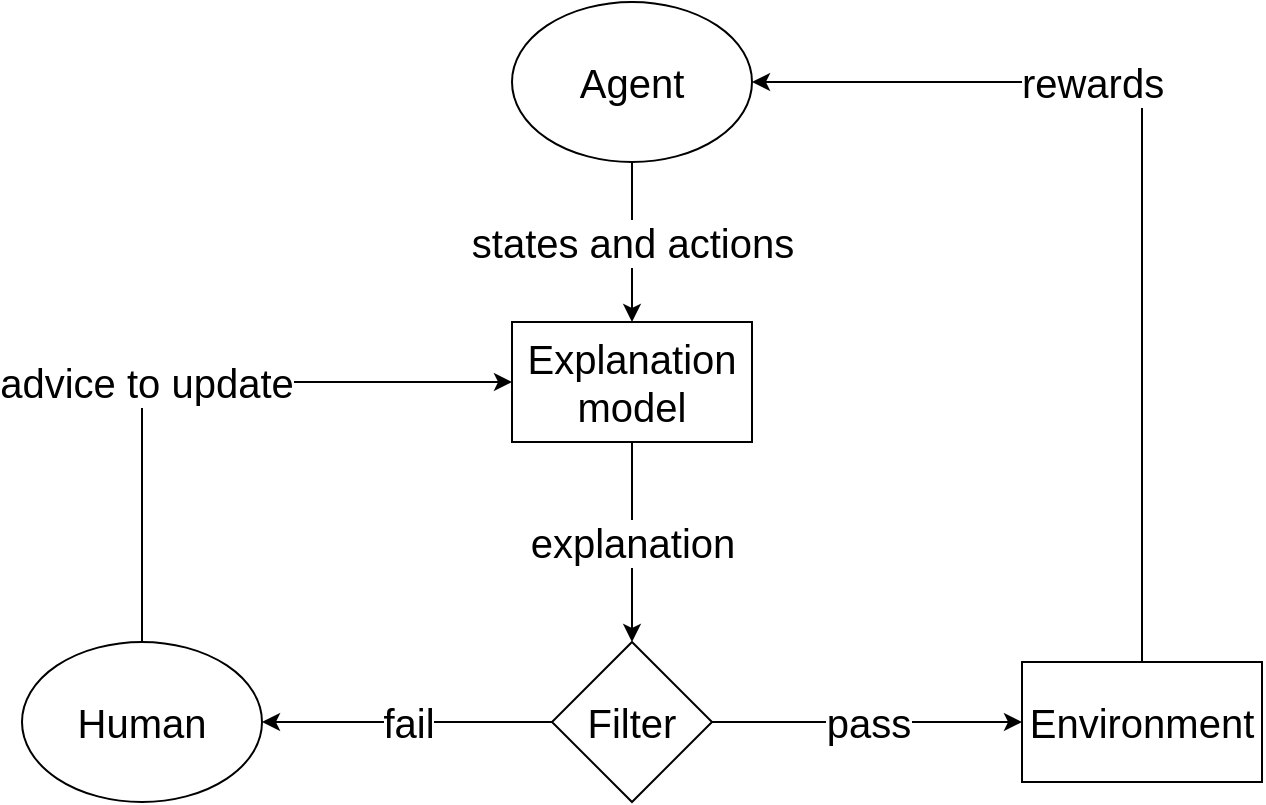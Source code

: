 <mxfile version="15.4.3" type="github">
  <diagram id="hfisGCpkYvtmeZW-5p2r" name="Page-1">
    <mxGraphModel dx="868" dy="478" grid="1" gridSize="10" guides="1" tooltips="1" connect="1" arrows="1" fold="1" page="1" pageScale="1" pageWidth="850" pageHeight="1100" math="0" shadow="0">
      <root>
        <mxCell id="0" />
        <mxCell id="1" parent="0" />
        <mxCell id="23xbA3XrxommICAyEXQ8-9" value="explanation" style="edgeStyle=orthogonalEdgeStyle;rounded=0;orthogonalLoop=1;jettySize=auto;html=1;exitX=0.5;exitY=1;exitDx=0;exitDy=0;entryX=0.5;entryY=0;entryDx=0;entryDy=0;fontSize=20;" parent="1" source="23xbA3XrxommICAyEXQ8-1" target="23xbA3XrxommICAyEXQ8-6" edge="1">
          <mxGeometry relative="1" as="geometry">
            <Array as="points">
              <mxPoint x="365" y="310" />
              <mxPoint x="365" y="310" />
            </Array>
          </mxGeometry>
        </mxCell>
        <mxCell id="23xbA3XrxommICAyEXQ8-1" value="Explanation model" style="rounded=0;whiteSpace=wrap;html=1;fontSize=20;" parent="1" vertex="1">
          <mxGeometry x="305" y="240" width="120" height="60" as="geometry" />
        </mxCell>
        <mxCell id="23xbA3XrxommICAyEXQ8-13" style="edgeStyle=orthogonalEdgeStyle;rounded=0;orthogonalLoop=1;jettySize=auto;html=1;exitX=0.5;exitY=0;exitDx=0;exitDy=0;entryX=0;entryY=0.5;entryDx=0;entryDy=0;fontSize=20;" parent="1" source="23xbA3XrxommICAyEXQ8-2" target="23xbA3XrxommICAyEXQ8-1" edge="1">
          <mxGeometry relative="1" as="geometry" />
        </mxCell>
        <mxCell id="23xbA3XrxommICAyEXQ8-17" value="advice to update" style="edgeLabel;html=1;align=center;verticalAlign=middle;resizable=0;points=[];fontSize=20;" parent="23xbA3XrxommICAyEXQ8-13" vertex="1" connectable="0">
          <mxGeometry x="-0.168" y="1" relative="1" as="geometry">
            <mxPoint x="1" y="1" as="offset" />
          </mxGeometry>
        </mxCell>
        <mxCell id="23xbA3XrxommICAyEXQ8-2" value="Human" style="ellipse;whiteSpace=wrap;html=1;fontSize=20;" parent="1" vertex="1">
          <mxGeometry x="60" y="400" width="120" height="80" as="geometry" />
        </mxCell>
        <mxCell id="-c3F_xC4dnhe_zyFxtBt-1" value="states and actions" style="edgeStyle=orthogonalEdgeStyle;rounded=0;orthogonalLoop=1;jettySize=auto;html=1;exitX=0.5;exitY=1;exitDx=0;exitDy=0;entryX=0.5;entryY=0;entryDx=0;entryDy=0;fontSize=20;" edge="1" parent="1" source="23xbA3XrxommICAyEXQ8-3" target="23xbA3XrxommICAyEXQ8-1">
          <mxGeometry relative="1" as="geometry" />
        </mxCell>
        <mxCell id="23xbA3XrxommICAyEXQ8-3" value="Agent" style="ellipse;whiteSpace=wrap;html=1;fontSize=20;" parent="1" vertex="1">
          <mxGeometry x="305" y="80" width="120" height="80" as="geometry" />
        </mxCell>
        <mxCell id="23xbA3XrxommICAyEXQ8-10" value="fail" style="edgeStyle=orthogonalEdgeStyle;rounded=0;orthogonalLoop=1;jettySize=auto;html=1;exitX=0;exitY=0.5;exitDx=0;exitDy=0;entryX=1;entryY=0.5;entryDx=0;entryDy=0;fontSize=20;" parent="1" source="23xbA3XrxommICAyEXQ8-6" target="23xbA3XrxommICAyEXQ8-2" edge="1">
          <mxGeometry relative="1" as="geometry" />
        </mxCell>
        <mxCell id="23xbA3XrxommICAyEXQ8-12" value="pass" style="edgeStyle=orthogonalEdgeStyle;rounded=0;orthogonalLoop=1;jettySize=auto;html=1;exitX=1;exitY=0.5;exitDx=0;exitDy=0;entryX=0;entryY=0.5;entryDx=0;entryDy=0;fontSize=20;" parent="1" source="23xbA3XrxommICAyEXQ8-6" target="23xbA3XrxommICAyEXQ8-7" edge="1">
          <mxGeometry relative="1" as="geometry" />
        </mxCell>
        <mxCell id="23xbA3XrxommICAyEXQ8-6" value="Filter" style="rhombus;whiteSpace=wrap;html=1;fontSize=20;" parent="1" vertex="1">
          <mxGeometry x="325" y="400" width="80" height="80" as="geometry" />
        </mxCell>
        <mxCell id="23xbA3XrxommICAyEXQ8-14" style="edgeStyle=orthogonalEdgeStyle;rounded=0;orthogonalLoop=1;jettySize=auto;html=1;exitX=0.5;exitY=0;exitDx=0;exitDy=0;entryX=1;entryY=0.5;entryDx=0;entryDy=0;fontSize=20;" parent="1" source="23xbA3XrxommICAyEXQ8-7" target="23xbA3XrxommICAyEXQ8-3" edge="1">
          <mxGeometry relative="1" as="geometry" />
        </mxCell>
        <mxCell id="23xbA3XrxommICAyEXQ8-21" value="rewards" style="edgeLabel;html=1;align=center;verticalAlign=middle;resizable=0;points=[];fontSize=20;" parent="23xbA3XrxommICAyEXQ8-14" vertex="1" connectable="0">
          <mxGeometry x="0.302" relative="1" as="geometry">
            <mxPoint as="offset" />
          </mxGeometry>
        </mxCell>
        <mxCell id="23xbA3XrxommICAyEXQ8-7" value="Environment" style="rounded=0;whiteSpace=wrap;html=1;fontSize=20;" parent="1" vertex="1">
          <mxGeometry x="560" y="410" width="120" height="60" as="geometry" />
        </mxCell>
      </root>
    </mxGraphModel>
  </diagram>
</mxfile>
